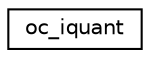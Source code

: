 digraph "Graphical Class Hierarchy"
{
  edge [fontname="Helvetica",fontsize="10",labelfontname="Helvetica",labelfontsize="10"];
  node [fontname="Helvetica",fontsize="10",shape=record];
  rankdir="LR";
  Node1 [label="oc_iquant",height=0.2,width=0.4,color="black", fillcolor="white", style="filled",URL="$structoc__iquant.html"];
}
